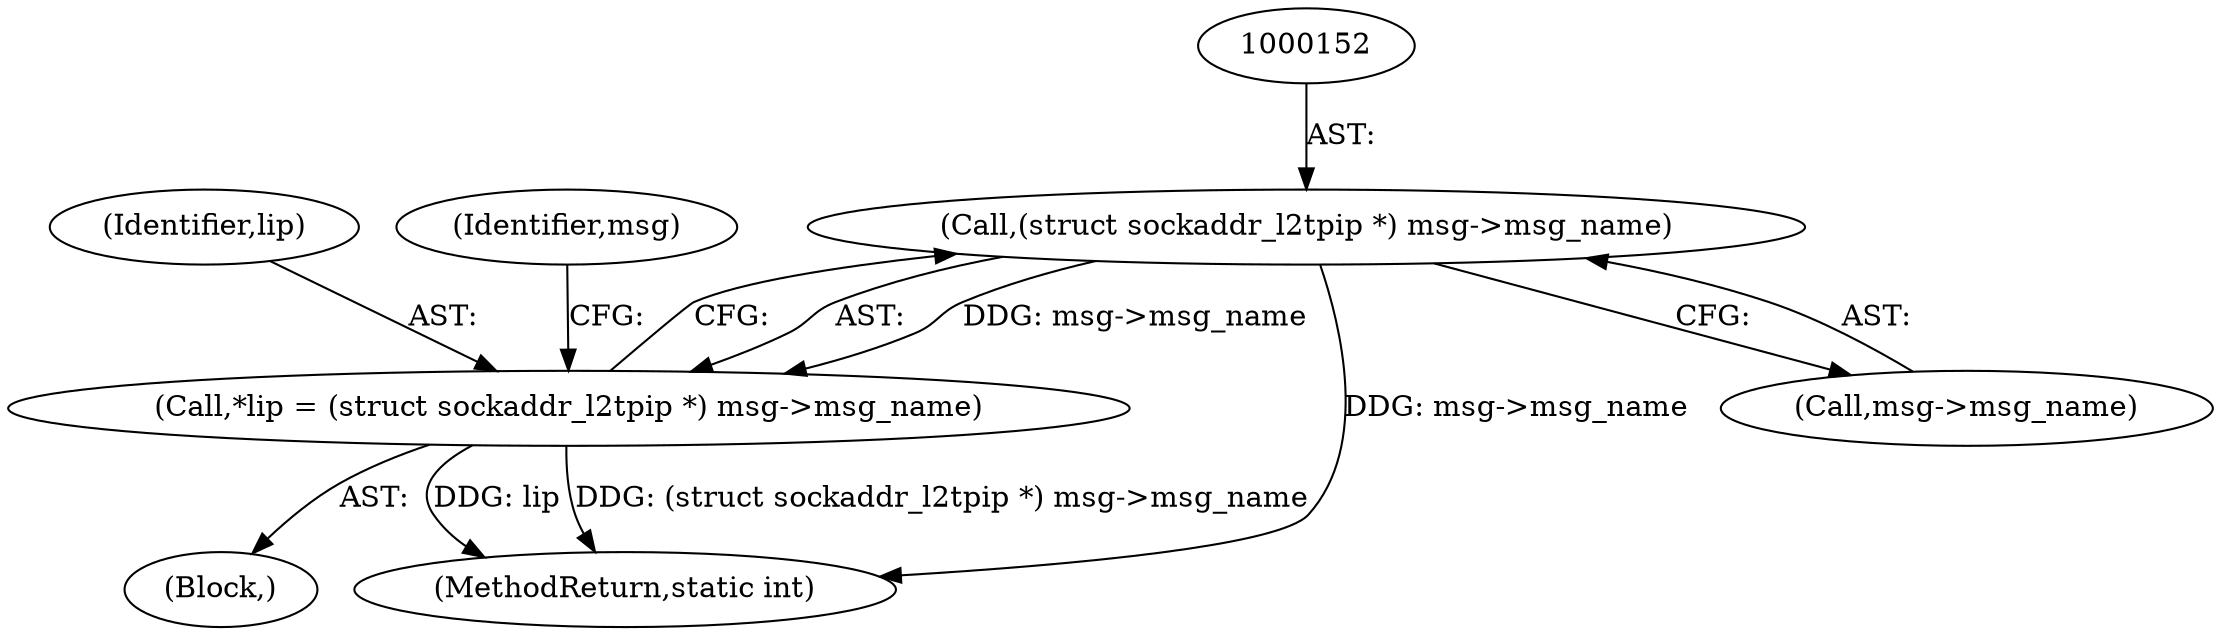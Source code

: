 digraph "0_linux_f6d8bd051c391c1c0458a30b2a7abcd939329259_34@pointer" {
"1000151" [label="(Call,(struct sockaddr_l2tpip *) msg->msg_name)"];
"1000149" [label="(Call,*lip = (struct sockaddr_l2tpip *) msg->msg_name)"];
"1000391" [label="(MethodReturn,static int)"];
"1000149" [label="(Call,*lip = (struct sockaddr_l2tpip *) msg->msg_name)"];
"1000150" [label="(Identifier,lip)"];
"1000159" [label="(Identifier,msg)"];
"1000151" [label="(Call,(struct sockaddr_l2tpip *) msg->msg_name)"];
"1000147" [label="(Block,)"];
"1000153" [label="(Call,msg->msg_name)"];
"1000151" -> "1000149"  [label="AST: "];
"1000151" -> "1000153"  [label="CFG: "];
"1000152" -> "1000151"  [label="AST: "];
"1000153" -> "1000151"  [label="AST: "];
"1000149" -> "1000151"  [label="CFG: "];
"1000151" -> "1000391"  [label="DDG: msg->msg_name"];
"1000151" -> "1000149"  [label="DDG: msg->msg_name"];
"1000149" -> "1000147"  [label="AST: "];
"1000150" -> "1000149"  [label="AST: "];
"1000159" -> "1000149"  [label="CFG: "];
"1000149" -> "1000391"  [label="DDG: (struct sockaddr_l2tpip *) msg->msg_name"];
"1000149" -> "1000391"  [label="DDG: lip"];
}
